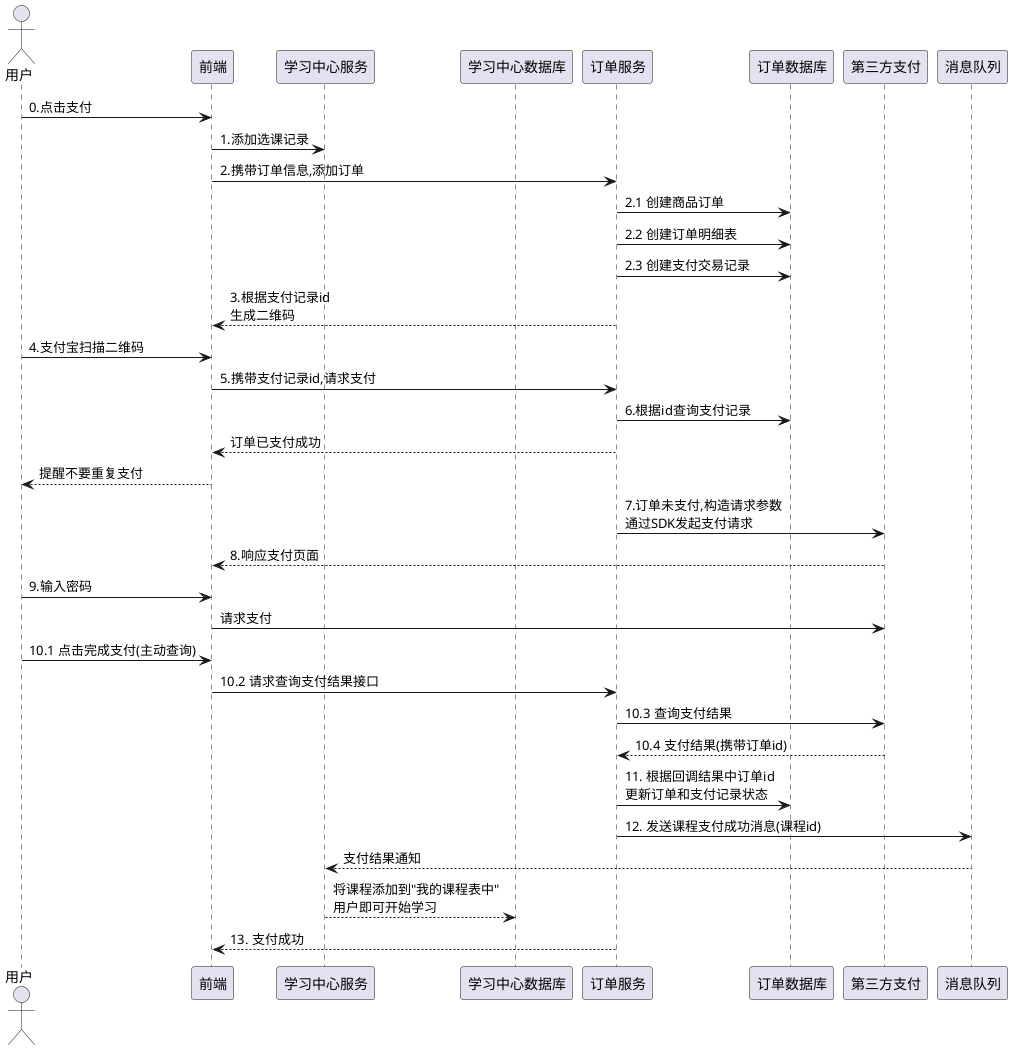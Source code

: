 @startuml

actor 用户 as user

participant "前端" as front
participant "学习中心服务" as learning_service
participant "学习中心数据库" as learning_db
participant "订单服务" as order_service
participant "订单数据库" as order_db
participant "第三方支付" as alipay
participant "消息队列" as mq


user->front: 0.点击支付
front->learning_service: 1.添加选课记录
front->order_service: 2.携带订单信息,添加订单
order_service->order_db: 2.1 创建商品订单
order_service->order_db: 2.2 创建订单明细表
order_service->order_db: 2.3 创建支付交易记录
order_service-->front: 3.根据支付记录id\n生成二维码


user->front: 4.支付宝扫描二维码
front->order_service: 5.携带支付记录id,请求支付
order_service->order_db: 6.根据id查询支付记录
order_service-->front: 订单已支付成功
front-->user: 提醒不要重复支付
order_service->alipay: 7.订单未支付,构造请求参数\n通过SDK发起支付请求
alipay-->front: 8.响应支付页面
user->front: 9.输入密码
front->alipay: 请求支付
user->front: 10.1 点击完成支付(主动查询)
front->order_service: 10.2 请求查询支付结果接口
order_service->alipay: 10.3 查询支付结果
order_service<--alipay: 10.4 支付结果(携带订单id)
order_service->order_db: 11. 根据回调结果中订单id\n更新订单和支付记录状态
order_service->mq: 12. 发送课程支付成功消息(课程id)
mq-->learning_service: 支付结果通知
learning_service-->learning_db: 将课程添加到"我的课程表中"\n用户即可开始学习

order_service-->front: 13. 支付成功

@enduml